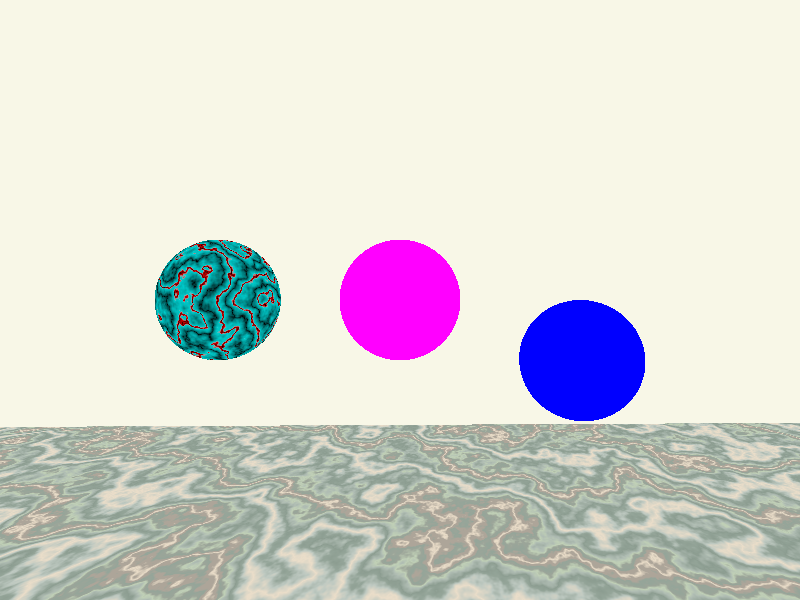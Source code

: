 #include "colors.inc"
#include "glass.inc"
#include "golds.inc"
#include "metals.inc"
#include "stones.inc"
#include "woods.inc"
#include "textures.inc"

plane {
y, -3
texture {T_Stone24} 
}
     
#declare mirror1=plane {        
  <-1,40,40>, 1                 
  texture {T_Silver_1C}
};      
   
sphere {
<-3,0,0>, 1
texture {Blood_Marble} 
finish {
ambient 0.5
diffuse 0.1
phong 0.1
phong_size 10
//reflection 0.25
}
}
  
      
sphere {
<0,0,0>, 1   
texture{ pigment{color Magenta}
               normal {bumps 0.5 scale 0.05}
             } 
finish {
ambient 0.2
diffuse 0.6
phong .75
phong_size 100
}
}
  
  union{

sphere {
<3,0,0>, 1
pigment { Blue }
finish {
ambient 0.2
diffuse 0.6
phong .75
phong_size 1000
}
}
translate<0,2*clock-1,0>
}


light_source {
<10, 10, -10>
color White
}

camera {
location <0, 0, -10>
look_at <0, 0, 0> 
}       

mirror1